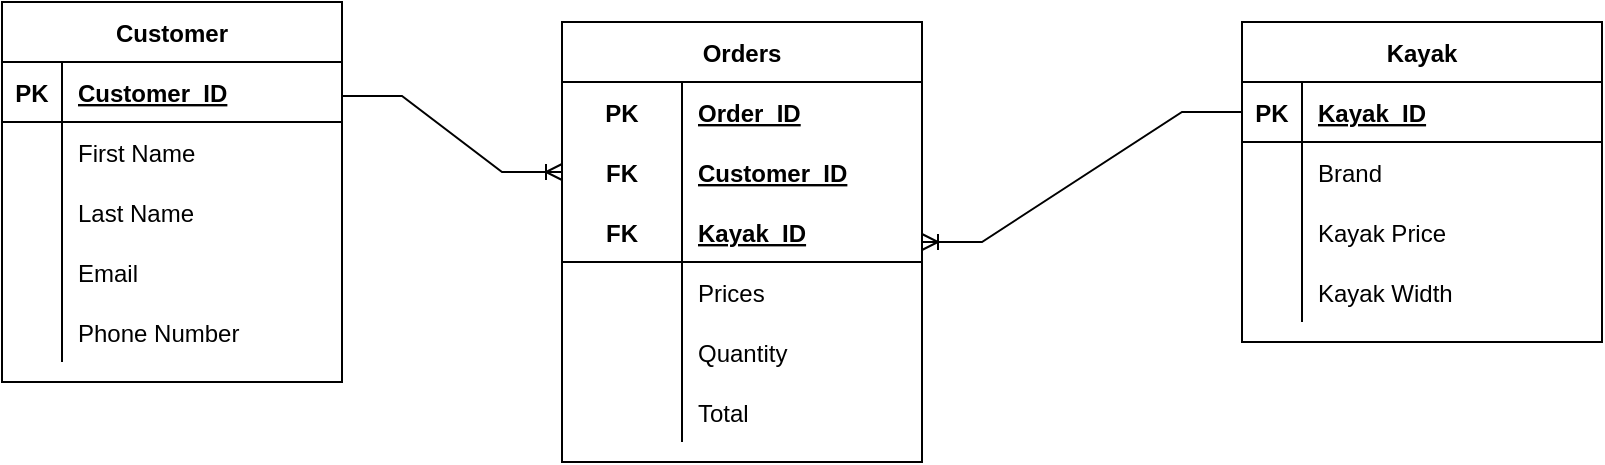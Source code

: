 <mxfile version="17.4.5" type="device"><diagram id="rnNbyMUU7vfQ3Cpz2lg3" name="Page-1"><mxGraphModel dx="825" dy="683" grid="1" gridSize="10" guides="1" tooltips="1" connect="1" arrows="1" fold="1" page="1" pageScale="1" pageWidth="850" pageHeight="1100" math="0" shadow="0"><root><mxCell id="0"/><mxCell id="1" parent="0"/><mxCell id="KtudhNj2NhvsB8v92Jjs-1" value="Customer" style="shape=table;startSize=30;container=1;collapsible=1;childLayout=tableLayout;fixedRows=1;rowLines=0;fontStyle=1;align=center;resizeLast=1;" vertex="1" parent="1"><mxGeometry x="20" y="390" width="170" height="190" as="geometry"/></mxCell><mxCell id="KtudhNj2NhvsB8v92Jjs-2" value="" style="shape=tableRow;horizontal=0;startSize=0;swimlaneHead=0;swimlaneBody=0;fillColor=none;collapsible=0;dropTarget=0;points=[[0,0.5],[1,0.5]];portConstraint=eastwest;top=0;left=0;right=0;bottom=1;" vertex="1" parent="KtudhNj2NhvsB8v92Jjs-1"><mxGeometry y="30" width="170" height="30" as="geometry"/></mxCell><mxCell id="KtudhNj2NhvsB8v92Jjs-3" value="PK" style="shape=partialRectangle;connectable=0;fillColor=none;top=0;left=0;bottom=0;right=0;fontStyle=1;overflow=hidden;" vertex="1" parent="KtudhNj2NhvsB8v92Jjs-2"><mxGeometry width="30" height="30" as="geometry"><mxRectangle width="30" height="30" as="alternateBounds"/></mxGeometry></mxCell><mxCell id="KtudhNj2NhvsB8v92Jjs-4" value="Customer_ID" style="shape=partialRectangle;connectable=0;fillColor=none;top=0;left=0;bottom=0;right=0;align=left;spacingLeft=6;fontStyle=5;overflow=hidden;" vertex="1" parent="KtudhNj2NhvsB8v92Jjs-2"><mxGeometry x="30" width="140" height="30" as="geometry"><mxRectangle width="140" height="30" as="alternateBounds"/></mxGeometry></mxCell><mxCell id="KtudhNj2NhvsB8v92Jjs-5" value="" style="shape=tableRow;horizontal=0;startSize=0;swimlaneHead=0;swimlaneBody=0;fillColor=none;collapsible=0;dropTarget=0;points=[[0,0.5],[1,0.5]];portConstraint=eastwest;top=0;left=0;right=0;bottom=0;" vertex="1" parent="KtudhNj2NhvsB8v92Jjs-1"><mxGeometry y="60" width="170" height="30" as="geometry"/></mxCell><mxCell id="KtudhNj2NhvsB8v92Jjs-6" value="" style="shape=partialRectangle;connectable=0;fillColor=none;top=0;left=0;bottom=0;right=0;editable=1;overflow=hidden;" vertex="1" parent="KtudhNj2NhvsB8v92Jjs-5"><mxGeometry width="30" height="30" as="geometry"><mxRectangle width="30" height="30" as="alternateBounds"/></mxGeometry></mxCell><mxCell id="KtudhNj2NhvsB8v92Jjs-7" value="First Name    " style="shape=partialRectangle;connectable=0;fillColor=none;top=0;left=0;bottom=0;right=0;align=left;spacingLeft=6;overflow=hidden;" vertex="1" parent="KtudhNj2NhvsB8v92Jjs-5"><mxGeometry x="30" width="140" height="30" as="geometry"><mxRectangle width="140" height="30" as="alternateBounds"/></mxGeometry></mxCell><mxCell id="KtudhNj2NhvsB8v92Jjs-8" value="" style="shape=tableRow;horizontal=0;startSize=0;swimlaneHead=0;swimlaneBody=0;fillColor=none;collapsible=0;dropTarget=0;points=[[0,0.5],[1,0.5]];portConstraint=eastwest;top=0;left=0;right=0;bottom=0;" vertex="1" parent="KtudhNj2NhvsB8v92Jjs-1"><mxGeometry y="90" width="170" height="30" as="geometry"/></mxCell><mxCell id="KtudhNj2NhvsB8v92Jjs-9" value="" style="shape=partialRectangle;connectable=0;fillColor=none;top=0;left=0;bottom=0;right=0;editable=1;overflow=hidden;" vertex="1" parent="KtudhNj2NhvsB8v92Jjs-8"><mxGeometry width="30" height="30" as="geometry"><mxRectangle width="30" height="30" as="alternateBounds"/></mxGeometry></mxCell><mxCell id="KtudhNj2NhvsB8v92Jjs-10" value="Last Name" style="shape=partialRectangle;connectable=0;fillColor=none;top=0;left=0;bottom=0;right=0;align=left;spacingLeft=6;overflow=hidden;" vertex="1" parent="KtudhNj2NhvsB8v92Jjs-8"><mxGeometry x="30" width="140" height="30" as="geometry"><mxRectangle width="140" height="30" as="alternateBounds"/></mxGeometry></mxCell><mxCell id="KtudhNj2NhvsB8v92Jjs-11" value="" style="shape=tableRow;horizontal=0;startSize=0;swimlaneHead=0;swimlaneBody=0;fillColor=none;collapsible=0;dropTarget=0;points=[[0,0.5],[1,0.5]];portConstraint=eastwest;top=0;left=0;right=0;bottom=0;" vertex="1" parent="KtudhNj2NhvsB8v92Jjs-1"><mxGeometry y="120" width="170" height="30" as="geometry"/></mxCell><mxCell id="KtudhNj2NhvsB8v92Jjs-12" value="" style="shape=partialRectangle;connectable=0;fillColor=none;top=0;left=0;bottom=0;right=0;editable=1;overflow=hidden;" vertex="1" parent="KtudhNj2NhvsB8v92Jjs-11"><mxGeometry width="30" height="30" as="geometry"><mxRectangle width="30" height="30" as="alternateBounds"/></mxGeometry></mxCell><mxCell id="KtudhNj2NhvsB8v92Jjs-13" value="Email" style="shape=partialRectangle;connectable=0;fillColor=none;top=0;left=0;bottom=0;right=0;align=left;spacingLeft=6;overflow=hidden;" vertex="1" parent="KtudhNj2NhvsB8v92Jjs-11"><mxGeometry x="30" width="140" height="30" as="geometry"><mxRectangle width="140" height="30" as="alternateBounds"/></mxGeometry></mxCell><mxCell id="KtudhNj2NhvsB8v92Jjs-17" value="" style="shape=tableRow;horizontal=0;startSize=0;swimlaneHead=0;swimlaneBody=0;fillColor=none;collapsible=0;dropTarget=0;points=[[0,0.5],[1,0.5]];portConstraint=eastwest;top=0;left=0;right=0;bottom=0;" vertex="1" parent="KtudhNj2NhvsB8v92Jjs-1"><mxGeometry y="150" width="170" height="30" as="geometry"/></mxCell><mxCell id="KtudhNj2NhvsB8v92Jjs-18" value="" style="shape=partialRectangle;connectable=0;fillColor=none;top=0;left=0;bottom=0;right=0;editable=1;overflow=hidden;" vertex="1" parent="KtudhNj2NhvsB8v92Jjs-17"><mxGeometry width="30" height="30" as="geometry"><mxRectangle width="30" height="30" as="alternateBounds"/></mxGeometry></mxCell><mxCell id="KtudhNj2NhvsB8v92Jjs-19" value="Phone Number" style="shape=partialRectangle;connectable=0;fillColor=none;top=0;left=0;bottom=0;right=0;align=left;spacingLeft=6;overflow=hidden;" vertex="1" parent="KtudhNj2NhvsB8v92Jjs-17"><mxGeometry x="30" width="140" height="30" as="geometry"><mxRectangle width="140" height="30" as="alternateBounds"/></mxGeometry></mxCell><mxCell id="KtudhNj2NhvsB8v92Jjs-23" value="Kayak" style="shape=table;startSize=30;container=1;collapsible=1;childLayout=tableLayout;fixedRows=1;rowLines=0;fontStyle=1;align=center;resizeLast=1;" vertex="1" parent="1"><mxGeometry x="640" y="400" width="180" height="160" as="geometry"/></mxCell><mxCell id="KtudhNj2NhvsB8v92Jjs-24" value="" style="shape=tableRow;horizontal=0;startSize=0;swimlaneHead=0;swimlaneBody=0;fillColor=none;collapsible=0;dropTarget=0;points=[[0,0.5],[1,0.5]];portConstraint=eastwest;top=0;left=0;right=0;bottom=1;" vertex="1" parent="KtudhNj2NhvsB8v92Jjs-23"><mxGeometry y="30" width="180" height="30" as="geometry"/></mxCell><mxCell id="KtudhNj2NhvsB8v92Jjs-25" value="PK" style="shape=partialRectangle;connectable=0;fillColor=none;top=0;left=0;bottom=0;right=0;fontStyle=1;overflow=hidden;" vertex="1" parent="KtudhNj2NhvsB8v92Jjs-24"><mxGeometry width="30" height="30" as="geometry"><mxRectangle width="30" height="30" as="alternateBounds"/></mxGeometry></mxCell><mxCell id="KtudhNj2NhvsB8v92Jjs-26" value="Kayak_ID" style="shape=partialRectangle;connectable=0;fillColor=none;top=0;left=0;bottom=0;right=0;align=left;spacingLeft=6;fontStyle=5;overflow=hidden;" vertex="1" parent="KtudhNj2NhvsB8v92Jjs-24"><mxGeometry x="30" width="150" height="30" as="geometry"><mxRectangle width="150" height="30" as="alternateBounds"/></mxGeometry></mxCell><mxCell id="KtudhNj2NhvsB8v92Jjs-27" value="" style="shape=tableRow;horizontal=0;startSize=0;swimlaneHead=0;swimlaneBody=0;fillColor=none;collapsible=0;dropTarget=0;points=[[0,0.5],[1,0.5]];portConstraint=eastwest;top=0;left=0;right=0;bottom=0;" vertex="1" parent="KtudhNj2NhvsB8v92Jjs-23"><mxGeometry y="60" width="180" height="30" as="geometry"/></mxCell><mxCell id="KtudhNj2NhvsB8v92Jjs-28" value="" style="shape=partialRectangle;connectable=0;fillColor=none;top=0;left=0;bottom=0;right=0;editable=1;overflow=hidden;" vertex="1" parent="KtudhNj2NhvsB8v92Jjs-27"><mxGeometry width="30" height="30" as="geometry"><mxRectangle width="30" height="30" as="alternateBounds"/></mxGeometry></mxCell><mxCell id="KtudhNj2NhvsB8v92Jjs-29" value="Brand" style="shape=partialRectangle;connectable=0;fillColor=none;top=0;left=0;bottom=0;right=0;align=left;spacingLeft=6;overflow=hidden;" vertex="1" parent="KtudhNj2NhvsB8v92Jjs-27"><mxGeometry x="30" width="150" height="30" as="geometry"><mxRectangle width="150" height="30" as="alternateBounds"/></mxGeometry></mxCell><mxCell id="KtudhNj2NhvsB8v92Jjs-30" value="" style="shape=tableRow;horizontal=0;startSize=0;swimlaneHead=0;swimlaneBody=0;fillColor=none;collapsible=0;dropTarget=0;points=[[0,0.5],[1,0.5]];portConstraint=eastwest;top=0;left=0;right=0;bottom=0;" vertex="1" parent="KtudhNj2NhvsB8v92Jjs-23"><mxGeometry y="90" width="180" height="30" as="geometry"/></mxCell><mxCell id="KtudhNj2NhvsB8v92Jjs-31" value="" style="shape=partialRectangle;connectable=0;fillColor=none;top=0;left=0;bottom=0;right=0;editable=1;overflow=hidden;" vertex="1" parent="KtudhNj2NhvsB8v92Jjs-30"><mxGeometry width="30" height="30" as="geometry"><mxRectangle width="30" height="30" as="alternateBounds"/></mxGeometry></mxCell><mxCell id="KtudhNj2NhvsB8v92Jjs-32" value="Kayak Price" style="shape=partialRectangle;connectable=0;fillColor=none;top=0;left=0;bottom=0;right=0;align=left;spacingLeft=6;overflow=hidden;" vertex="1" parent="KtudhNj2NhvsB8v92Jjs-30"><mxGeometry x="30" width="150" height="30" as="geometry"><mxRectangle width="150" height="30" as="alternateBounds"/></mxGeometry></mxCell><mxCell id="KtudhNj2NhvsB8v92Jjs-33" value="" style="shape=tableRow;horizontal=0;startSize=0;swimlaneHead=0;swimlaneBody=0;fillColor=none;collapsible=0;dropTarget=0;points=[[0,0.5],[1,0.5]];portConstraint=eastwest;top=0;left=0;right=0;bottom=0;" vertex="1" parent="KtudhNj2NhvsB8v92Jjs-23"><mxGeometry y="120" width="180" height="30" as="geometry"/></mxCell><mxCell id="KtudhNj2NhvsB8v92Jjs-34" value="" style="shape=partialRectangle;connectable=0;fillColor=none;top=0;left=0;bottom=0;right=0;editable=1;overflow=hidden;" vertex="1" parent="KtudhNj2NhvsB8v92Jjs-33"><mxGeometry width="30" height="30" as="geometry"><mxRectangle width="30" height="30" as="alternateBounds"/></mxGeometry></mxCell><mxCell id="KtudhNj2NhvsB8v92Jjs-35" value="Kayak Width" style="shape=partialRectangle;connectable=0;fillColor=none;top=0;left=0;bottom=0;right=0;align=left;spacingLeft=6;overflow=hidden;" vertex="1" parent="KtudhNj2NhvsB8v92Jjs-33"><mxGeometry x="30" width="150" height="30" as="geometry"><mxRectangle width="150" height="30" as="alternateBounds"/></mxGeometry></mxCell><mxCell id="KtudhNj2NhvsB8v92Jjs-59" value="Orders" style="shape=table;startSize=30;container=1;collapsible=1;childLayout=tableLayout;fixedRows=1;rowLines=0;fontStyle=1;align=center;resizeLast=1;" vertex="1" parent="1"><mxGeometry x="300" y="400" width="180" height="220" as="geometry"/></mxCell><mxCell id="KtudhNj2NhvsB8v92Jjs-60" value="" style="shape=tableRow;horizontal=0;startSize=0;swimlaneHead=0;swimlaneBody=0;fillColor=none;collapsible=0;dropTarget=0;points=[[0,0.5],[1,0.5]];portConstraint=eastwest;top=0;left=0;right=0;bottom=0;" vertex="1" parent="KtudhNj2NhvsB8v92Jjs-59"><mxGeometry y="30" width="180" height="30" as="geometry"/></mxCell><mxCell id="KtudhNj2NhvsB8v92Jjs-61" value="PK" style="shape=partialRectangle;connectable=0;fillColor=none;top=0;left=0;bottom=0;right=0;fontStyle=1;overflow=hidden;" vertex="1" parent="KtudhNj2NhvsB8v92Jjs-60"><mxGeometry width="60" height="30" as="geometry"><mxRectangle width="60" height="30" as="alternateBounds"/></mxGeometry></mxCell><mxCell id="KtudhNj2NhvsB8v92Jjs-62" value="Order_ID" style="shape=partialRectangle;connectable=0;fillColor=none;top=0;left=0;bottom=0;right=0;align=left;spacingLeft=6;fontStyle=5;overflow=hidden;" vertex="1" parent="KtudhNj2NhvsB8v92Jjs-60"><mxGeometry x="60" width="120" height="30" as="geometry"><mxRectangle width="120" height="30" as="alternateBounds"/></mxGeometry></mxCell><mxCell id="KtudhNj2NhvsB8v92Jjs-72" value="" style="shape=tableRow;horizontal=0;startSize=0;swimlaneHead=0;swimlaneBody=0;fillColor=none;collapsible=0;dropTarget=0;points=[[0,0.5],[1,0.5]];portConstraint=eastwest;top=0;left=0;right=0;bottom=0;" vertex="1" parent="KtudhNj2NhvsB8v92Jjs-59"><mxGeometry y="60" width="180" height="30" as="geometry"/></mxCell><mxCell id="KtudhNj2NhvsB8v92Jjs-73" value="FK" style="shape=partialRectangle;connectable=0;fillColor=none;top=0;left=0;bottom=0;right=0;fontStyle=1;overflow=hidden;" vertex="1" parent="KtudhNj2NhvsB8v92Jjs-72"><mxGeometry width="60" height="30" as="geometry"><mxRectangle width="60" height="30" as="alternateBounds"/></mxGeometry></mxCell><mxCell id="KtudhNj2NhvsB8v92Jjs-74" value="Customer_ID" style="shape=partialRectangle;connectable=0;fillColor=none;top=0;left=0;bottom=0;right=0;align=left;spacingLeft=6;fontStyle=5;overflow=hidden;" vertex="1" parent="KtudhNj2NhvsB8v92Jjs-72"><mxGeometry x="60" width="120" height="30" as="geometry"><mxRectangle width="120" height="30" as="alternateBounds"/></mxGeometry></mxCell><mxCell id="KtudhNj2NhvsB8v92Jjs-63" value="" style="shape=tableRow;horizontal=0;startSize=0;swimlaneHead=0;swimlaneBody=0;fillColor=none;collapsible=0;dropTarget=0;points=[[0,0.5],[1,0.5]];portConstraint=eastwest;top=0;left=0;right=0;bottom=1;" vertex="1" parent="KtudhNj2NhvsB8v92Jjs-59"><mxGeometry y="90" width="180" height="30" as="geometry"/></mxCell><mxCell id="KtudhNj2NhvsB8v92Jjs-64" value="FK" style="shape=partialRectangle;connectable=0;fillColor=none;top=0;left=0;bottom=0;right=0;fontStyle=1;overflow=hidden;" vertex="1" parent="KtudhNj2NhvsB8v92Jjs-63"><mxGeometry width="60" height="30" as="geometry"><mxRectangle width="60" height="30" as="alternateBounds"/></mxGeometry></mxCell><mxCell id="KtudhNj2NhvsB8v92Jjs-65" value="Kayak_ID" style="shape=partialRectangle;connectable=0;fillColor=none;top=0;left=0;bottom=0;right=0;align=left;spacingLeft=6;fontStyle=5;overflow=hidden;" vertex="1" parent="KtudhNj2NhvsB8v92Jjs-63"><mxGeometry x="60" width="120" height="30" as="geometry"><mxRectangle width="120" height="30" as="alternateBounds"/></mxGeometry></mxCell><mxCell id="KtudhNj2NhvsB8v92Jjs-66" value="" style="shape=tableRow;horizontal=0;startSize=0;swimlaneHead=0;swimlaneBody=0;fillColor=none;collapsible=0;dropTarget=0;points=[[0,0.5],[1,0.5]];portConstraint=eastwest;top=0;left=0;right=0;bottom=0;" vertex="1" parent="KtudhNj2NhvsB8v92Jjs-59"><mxGeometry y="120" width="180" height="30" as="geometry"/></mxCell><mxCell id="KtudhNj2NhvsB8v92Jjs-67" value="" style="shape=partialRectangle;connectable=0;fillColor=none;top=0;left=0;bottom=0;right=0;editable=1;overflow=hidden;" vertex="1" parent="KtudhNj2NhvsB8v92Jjs-66"><mxGeometry width="60" height="30" as="geometry"><mxRectangle width="60" height="30" as="alternateBounds"/></mxGeometry></mxCell><mxCell id="KtudhNj2NhvsB8v92Jjs-68" value="Prices" style="shape=partialRectangle;connectable=0;fillColor=none;top=0;left=0;bottom=0;right=0;align=left;spacingLeft=6;overflow=hidden;" vertex="1" parent="KtudhNj2NhvsB8v92Jjs-66"><mxGeometry x="60" width="120" height="30" as="geometry"><mxRectangle width="120" height="30" as="alternateBounds"/></mxGeometry></mxCell><mxCell id="KtudhNj2NhvsB8v92Jjs-69" value="" style="shape=tableRow;horizontal=0;startSize=0;swimlaneHead=0;swimlaneBody=0;fillColor=none;collapsible=0;dropTarget=0;points=[[0,0.5],[1,0.5]];portConstraint=eastwest;top=0;left=0;right=0;bottom=0;" vertex="1" parent="KtudhNj2NhvsB8v92Jjs-59"><mxGeometry y="150" width="180" height="30" as="geometry"/></mxCell><mxCell id="KtudhNj2NhvsB8v92Jjs-70" value="" style="shape=partialRectangle;connectable=0;fillColor=none;top=0;left=0;bottom=0;right=0;editable=1;overflow=hidden;" vertex="1" parent="KtudhNj2NhvsB8v92Jjs-69"><mxGeometry width="60" height="30" as="geometry"><mxRectangle width="60" height="30" as="alternateBounds"/></mxGeometry></mxCell><mxCell id="KtudhNj2NhvsB8v92Jjs-71" value="Quantity" style="shape=partialRectangle;connectable=0;fillColor=none;top=0;left=0;bottom=0;right=0;align=left;spacingLeft=6;overflow=hidden;" vertex="1" parent="KtudhNj2NhvsB8v92Jjs-69"><mxGeometry x="60" width="120" height="30" as="geometry"><mxRectangle width="120" height="30" as="alternateBounds"/></mxGeometry></mxCell><mxCell id="KtudhNj2NhvsB8v92Jjs-56" value="" style="shape=tableRow;horizontal=0;startSize=0;swimlaneHead=0;swimlaneBody=0;fillColor=none;collapsible=0;dropTarget=0;points=[[0,0.5],[1,0.5]];portConstraint=eastwest;top=0;left=0;right=0;bottom=0;" vertex="1" parent="KtudhNj2NhvsB8v92Jjs-59"><mxGeometry y="180" width="180" height="30" as="geometry"/></mxCell><mxCell id="KtudhNj2NhvsB8v92Jjs-57" value="" style="shape=partialRectangle;connectable=0;fillColor=none;top=0;left=0;bottom=0;right=0;editable=1;overflow=hidden;" vertex="1" parent="KtudhNj2NhvsB8v92Jjs-56"><mxGeometry width="60" height="30" as="geometry"><mxRectangle width="60" height="30" as="alternateBounds"/></mxGeometry></mxCell><mxCell id="KtudhNj2NhvsB8v92Jjs-58" value="Total" style="shape=partialRectangle;connectable=0;fillColor=none;top=0;left=0;bottom=0;right=0;align=left;spacingLeft=6;overflow=hidden;" vertex="1" parent="KtudhNj2NhvsB8v92Jjs-56"><mxGeometry x="60" width="120" height="30" as="geometry"><mxRectangle width="120" height="30" as="alternateBounds"/></mxGeometry></mxCell><mxCell id="KtudhNj2NhvsB8v92Jjs-76" value="" style="fontSize=12;html=1;endArrow=ERoneToMany;rounded=0;entryX=0;entryY=0.5;entryDx=0;entryDy=0;edgeStyle=entityRelationEdgeStyle;" edge="1" parent="1" target="KtudhNj2NhvsB8v92Jjs-72"><mxGeometry width="100" height="100" relative="1" as="geometry"><mxPoint x="190" y="437" as="sourcePoint"/><mxPoint x="230" y="230" as="targetPoint"/></mxGeometry></mxCell><mxCell id="KtudhNj2NhvsB8v92Jjs-77" value="" style="edgeStyle=entityRelationEdgeStyle;fontSize=12;html=1;endArrow=ERoneToMany;rounded=0;exitX=0;exitY=0.5;exitDx=0;exitDy=0;entryX=1;entryY=0.5;entryDx=0;entryDy=0;" edge="1" parent="1" source="KtudhNj2NhvsB8v92Jjs-24" target="KtudhNj2NhvsB8v92Jjs-59"><mxGeometry width="100" height="100" relative="1" as="geometry"><mxPoint x="520" y="380" as="sourcePoint"/><mxPoint x="620" y="280" as="targetPoint"/></mxGeometry></mxCell></root></mxGraphModel></diagram></mxfile>